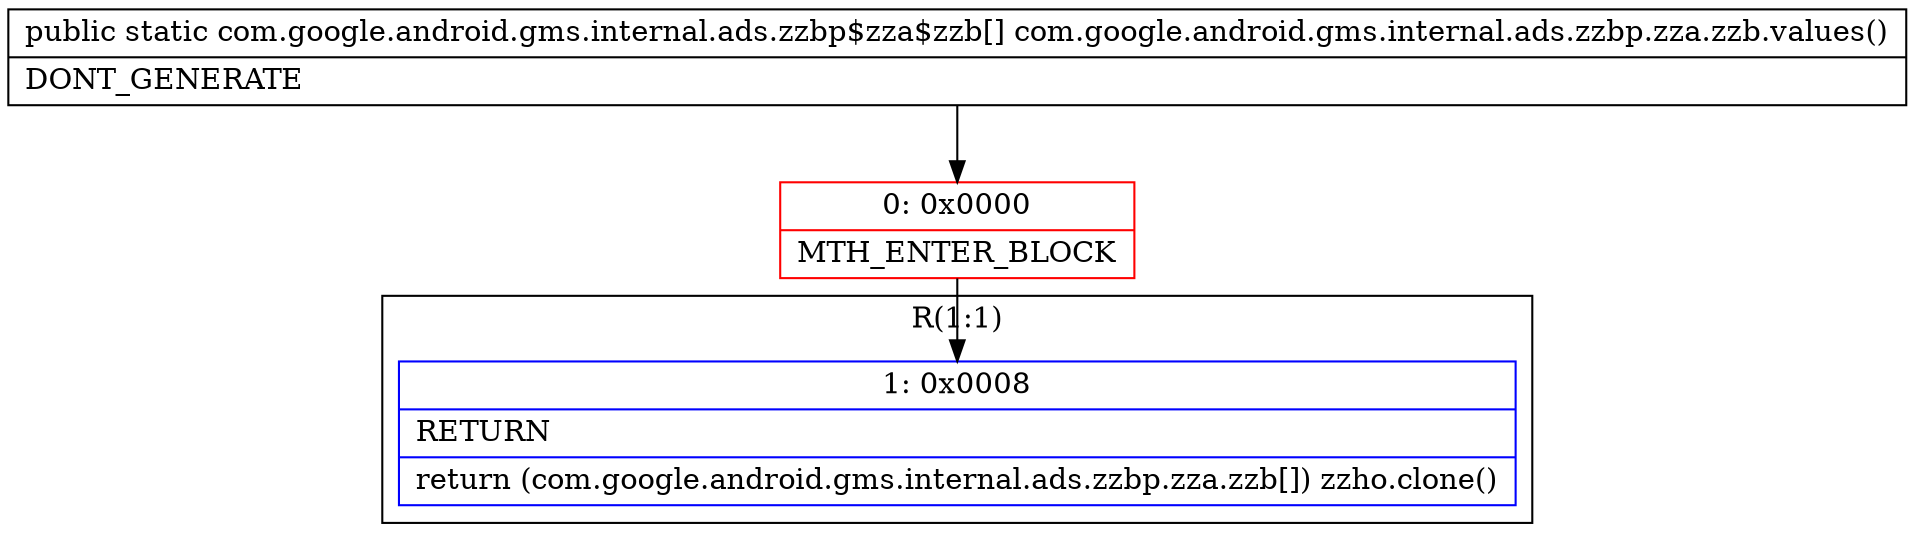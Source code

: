 digraph "CFG forcom.google.android.gms.internal.ads.zzbp.zza.zzb.values()[Lcom\/google\/android\/gms\/internal\/ads\/zzbp$zza$zzb;" {
subgraph cluster_Region_1148352226 {
label = "R(1:1)";
node [shape=record,color=blue];
Node_1 [shape=record,label="{1\:\ 0x0008|RETURN\l|return (com.google.android.gms.internal.ads.zzbp.zza.zzb[]) zzho.clone()\l}"];
}
Node_0 [shape=record,color=red,label="{0\:\ 0x0000|MTH_ENTER_BLOCK\l}"];
MethodNode[shape=record,label="{public static com.google.android.gms.internal.ads.zzbp$zza$zzb[] com.google.android.gms.internal.ads.zzbp.zza.zzb.values()  | DONT_GENERATE\l}"];
MethodNode -> Node_0;
Node_0 -> Node_1;
}

